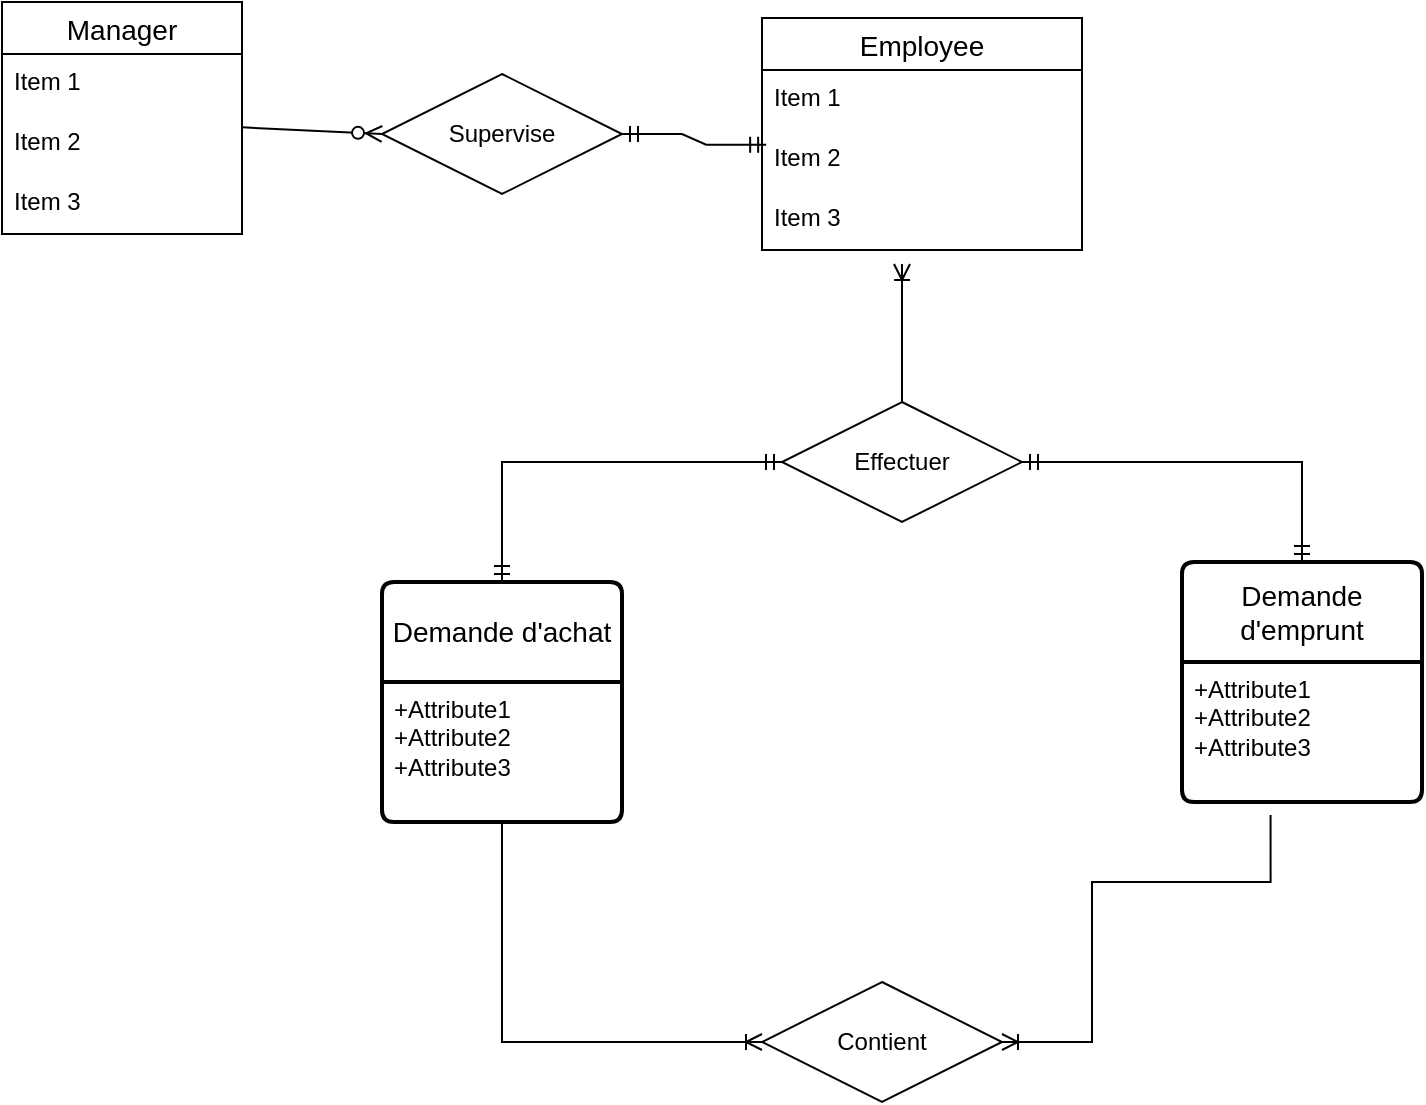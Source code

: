 <mxfile version="24.3.1" type="github">
  <diagram name="Page-1" id="dTwODdr_KU7sFRWjOcD7">
    <mxGraphModel dx="999" dy="673" grid="1" gridSize="10" guides="1" tooltips="1" connect="1" arrows="1" fold="1" page="1" pageScale="1" pageWidth="850" pageHeight="1100" math="0" shadow="0">
      <root>
        <mxCell id="0" />
        <mxCell id="1" parent="0" />
        <mxCell id="iuWYlwARCLuapk9t1VH2-1" value="Manager" style="swimlane;fontStyle=0;childLayout=stackLayout;horizontal=1;startSize=26;horizontalStack=0;resizeParent=1;resizeParentMax=0;resizeLast=0;collapsible=1;marginBottom=0;align=center;fontSize=14;" parent="1" vertex="1">
          <mxGeometry x="10" y="40" width="120" height="116" as="geometry" />
        </mxCell>
        <mxCell id="iuWYlwARCLuapk9t1VH2-2" value="Item 1" style="text;strokeColor=none;fillColor=none;spacingLeft=4;spacingRight=4;overflow=hidden;rotatable=0;points=[[0,0.5],[1,0.5]];portConstraint=eastwest;fontSize=12;whiteSpace=wrap;html=1;" parent="iuWYlwARCLuapk9t1VH2-1" vertex="1">
          <mxGeometry y="26" width="120" height="30" as="geometry" />
        </mxCell>
        <mxCell id="iuWYlwARCLuapk9t1VH2-3" value="Item 2" style="text;strokeColor=none;fillColor=none;spacingLeft=4;spacingRight=4;overflow=hidden;rotatable=0;points=[[0,0.5],[1,0.5]];portConstraint=eastwest;fontSize=12;whiteSpace=wrap;html=1;" parent="iuWYlwARCLuapk9t1VH2-1" vertex="1">
          <mxGeometry y="56" width="120" height="30" as="geometry" />
        </mxCell>
        <mxCell id="iuWYlwARCLuapk9t1VH2-4" value="Item 3" style="text;strokeColor=none;fillColor=none;spacingLeft=4;spacingRight=4;overflow=hidden;rotatable=0;points=[[0,0.5],[1,0.5]];portConstraint=eastwest;fontSize=12;whiteSpace=wrap;html=1;" parent="iuWYlwARCLuapk9t1VH2-1" vertex="1">
          <mxGeometry y="86" width="120" height="30" as="geometry" />
        </mxCell>
        <mxCell id="AOzQW0LnqHQ_CL77eaXY-1" value="Supervise" style="shape=rhombus;perimeter=rhombusPerimeter;whiteSpace=wrap;html=1;align=center;" vertex="1" parent="1">
          <mxGeometry x="200" y="76" width="120" height="60" as="geometry" />
        </mxCell>
        <mxCell id="AOzQW0LnqHQ_CL77eaXY-2" value="" style="fontSize=12;html=1;endArrow=ERzeroToMany;endFill=1;rounded=0;exitX=1;exitY=0.222;exitDx=0;exitDy=0;exitPerimeter=0;entryX=0;entryY=0.5;entryDx=0;entryDy=0;" edge="1" parent="1" source="iuWYlwARCLuapk9t1VH2-3" target="AOzQW0LnqHQ_CL77eaXY-1">
          <mxGeometry width="100" height="100" relative="1" as="geometry">
            <mxPoint x="310" y="300" as="sourcePoint" />
            <mxPoint x="410" y="200" as="targetPoint" />
          </mxGeometry>
        </mxCell>
        <mxCell id="AOzQW0LnqHQ_CL77eaXY-3" value="Employee" style="swimlane;fontStyle=0;childLayout=stackLayout;horizontal=1;startSize=26;horizontalStack=0;resizeParent=1;resizeParentMax=0;resizeLast=0;collapsible=1;marginBottom=0;align=center;fontSize=14;" vertex="1" parent="1">
          <mxGeometry x="390" y="48" width="160" height="116" as="geometry" />
        </mxCell>
        <mxCell id="AOzQW0LnqHQ_CL77eaXY-4" value="Item 1" style="text;strokeColor=none;fillColor=none;spacingLeft=4;spacingRight=4;overflow=hidden;rotatable=0;points=[[0,0.5],[1,0.5]];portConstraint=eastwest;fontSize=12;whiteSpace=wrap;html=1;" vertex="1" parent="AOzQW0LnqHQ_CL77eaXY-3">
          <mxGeometry y="26" width="160" height="30" as="geometry" />
        </mxCell>
        <mxCell id="AOzQW0LnqHQ_CL77eaXY-5" value="Item 2" style="text;strokeColor=none;fillColor=none;spacingLeft=4;spacingRight=4;overflow=hidden;rotatable=0;points=[[0,0.5],[1,0.5]];portConstraint=eastwest;fontSize=12;whiteSpace=wrap;html=1;" vertex="1" parent="AOzQW0LnqHQ_CL77eaXY-3">
          <mxGeometry y="56" width="160" height="30" as="geometry" />
        </mxCell>
        <mxCell id="AOzQW0LnqHQ_CL77eaXY-6" value="Item 3" style="text;strokeColor=none;fillColor=none;spacingLeft=4;spacingRight=4;overflow=hidden;rotatable=0;points=[[0,0.5],[1,0.5]];portConstraint=eastwest;fontSize=12;whiteSpace=wrap;html=1;" vertex="1" parent="AOzQW0LnqHQ_CL77eaXY-3">
          <mxGeometry y="86" width="160" height="30" as="geometry" />
        </mxCell>
        <mxCell id="AOzQW0LnqHQ_CL77eaXY-7" value="" style="edgeStyle=entityRelationEdgeStyle;fontSize=12;html=1;endArrow=ERmandOne;startArrow=ERmandOne;rounded=0;entryX=0.013;entryY=0.244;entryDx=0;entryDy=0;entryPerimeter=0;" edge="1" parent="1" source="AOzQW0LnqHQ_CL77eaXY-1" target="AOzQW0LnqHQ_CL77eaXY-5">
          <mxGeometry width="100" height="100" relative="1" as="geometry">
            <mxPoint x="310" y="300" as="sourcePoint" />
            <mxPoint x="410" y="200" as="targetPoint" />
          </mxGeometry>
        </mxCell>
        <mxCell id="AOzQW0LnqHQ_CL77eaXY-9" value="Effectuer" style="shape=rhombus;perimeter=rhombusPerimeter;whiteSpace=wrap;html=1;align=center;" vertex="1" parent="1">
          <mxGeometry x="400" y="240" width="120" height="60" as="geometry" />
        </mxCell>
        <mxCell id="AOzQW0LnqHQ_CL77eaXY-10" value="Demande d&#39;emprunt" style="swimlane;childLayout=stackLayout;horizontal=1;startSize=50;horizontalStack=0;rounded=1;fontSize=14;fontStyle=0;strokeWidth=2;resizeParent=0;resizeLast=1;shadow=0;dashed=0;align=center;arcSize=4;whiteSpace=wrap;html=1;" vertex="1" parent="1">
          <mxGeometry x="600" y="320" width="120" height="120" as="geometry" />
        </mxCell>
        <mxCell id="AOzQW0LnqHQ_CL77eaXY-11" value="+Attribute1&#xa;+Attribute2&#xa;+Attribute3" style="align=left;strokeColor=none;fillColor=none;spacingLeft=4;fontSize=12;verticalAlign=top;resizable=0;rotatable=0;part=1;html=1;" vertex="1" parent="AOzQW0LnqHQ_CL77eaXY-10">
          <mxGeometry y="50" width="120" height="70" as="geometry" />
        </mxCell>
        <mxCell id="AOzQW0LnqHQ_CL77eaXY-12" value="Demande d&#39;achat" style="swimlane;childLayout=stackLayout;horizontal=1;startSize=50;horizontalStack=0;rounded=1;fontSize=14;fontStyle=0;strokeWidth=2;resizeParent=0;resizeLast=1;shadow=0;dashed=0;align=center;arcSize=4;whiteSpace=wrap;html=1;" vertex="1" parent="1">
          <mxGeometry x="200" y="330" width="120" height="120" as="geometry" />
        </mxCell>
        <mxCell id="AOzQW0LnqHQ_CL77eaXY-13" value="+Attribute1&#xa;+Attribute2&#xa;+Attribute3" style="align=left;strokeColor=none;fillColor=none;spacingLeft=4;fontSize=12;verticalAlign=top;resizable=0;rotatable=0;part=1;html=1;" vertex="1" parent="AOzQW0LnqHQ_CL77eaXY-12">
          <mxGeometry y="50" width="120" height="70" as="geometry" />
        </mxCell>
        <mxCell id="AOzQW0LnqHQ_CL77eaXY-14" value="" style="fontSize=12;html=1;endArrow=ERoneToMany;rounded=0;exitX=0.5;exitY=0;exitDx=0;exitDy=0;" edge="1" parent="1" source="AOzQW0LnqHQ_CL77eaXY-9">
          <mxGeometry width="100" height="100" relative="1" as="geometry">
            <mxPoint x="440" y="236" as="sourcePoint" />
            <mxPoint x="460" y="171" as="targetPoint" />
          </mxGeometry>
        </mxCell>
        <mxCell id="AOzQW0LnqHQ_CL77eaXY-15" value="" style="edgeStyle=orthogonalEdgeStyle;fontSize=12;html=1;endArrow=ERmandOne;startArrow=ERmandOne;rounded=0;exitX=1;exitY=0.5;exitDx=0;exitDy=0;entryX=0.5;entryY=0;entryDx=0;entryDy=0;" edge="1" parent="1" source="AOzQW0LnqHQ_CL77eaXY-9" target="AOzQW0LnqHQ_CL77eaXY-10">
          <mxGeometry width="100" height="100" relative="1" as="geometry">
            <mxPoint x="540" y="245.0" as="sourcePoint" />
            <mxPoint x="680" y="310" as="targetPoint" />
          </mxGeometry>
        </mxCell>
        <mxCell id="AOzQW0LnqHQ_CL77eaXY-16" value="" style="edgeStyle=orthogonalEdgeStyle;fontSize=12;html=1;endArrow=ERmandOne;startArrow=ERmandOne;rounded=0;entryX=0.5;entryY=0;entryDx=0;entryDy=0;exitX=0;exitY=0.5;exitDx=0;exitDy=0;" edge="1" parent="1" source="AOzQW0LnqHQ_CL77eaXY-9" target="AOzQW0LnqHQ_CL77eaXY-12">
          <mxGeometry width="100" height="100" relative="1" as="geometry">
            <mxPoint x="530" y="280" as="sourcePoint" />
            <mxPoint x="670" y="330" as="targetPoint" />
          </mxGeometry>
        </mxCell>
        <mxCell id="AOzQW0LnqHQ_CL77eaXY-17" value="Contient" style="shape=rhombus;perimeter=rhombusPerimeter;whiteSpace=wrap;html=1;align=center;" vertex="1" parent="1">
          <mxGeometry x="390" y="530" width="120" height="60" as="geometry" />
        </mxCell>
        <mxCell id="AOzQW0LnqHQ_CL77eaXY-18" value="" style="edgeStyle=orthogonalEdgeStyle;fontSize=12;html=1;endArrow=ERoneToMany;rounded=0;exitX=0.5;exitY=1;exitDx=0;exitDy=0;entryX=0;entryY=0.5;entryDx=0;entryDy=0;" edge="1" parent="1" source="AOzQW0LnqHQ_CL77eaXY-13" target="AOzQW0LnqHQ_CL77eaXY-17">
          <mxGeometry width="100" height="100" relative="1" as="geometry">
            <mxPoint x="430" y="730" as="sourcePoint" />
            <mxPoint x="530" y="630" as="targetPoint" />
          </mxGeometry>
        </mxCell>
        <mxCell id="AOzQW0LnqHQ_CL77eaXY-19" value="" style="edgeStyle=orthogonalEdgeStyle;fontSize=12;html=1;endArrow=ERoneToMany;rounded=0;exitX=0.369;exitY=1.093;exitDx=0;exitDy=0;entryX=1;entryY=0.5;entryDx=0;entryDy=0;exitPerimeter=0;" edge="1" parent="1" source="AOzQW0LnqHQ_CL77eaXY-11" target="AOzQW0LnqHQ_CL77eaXY-17">
          <mxGeometry width="100" height="100" relative="1" as="geometry">
            <mxPoint x="270" y="460" as="sourcePoint" />
            <mxPoint x="400" y="570" as="targetPoint" />
            <Array as="points">
              <mxPoint x="644" y="480" />
              <mxPoint x="555" y="480" />
              <mxPoint x="555" y="560" />
            </Array>
          </mxGeometry>
        </mxCell>
      </root>
    </mxGraphModel>
  </diagram>
</mxfile>
